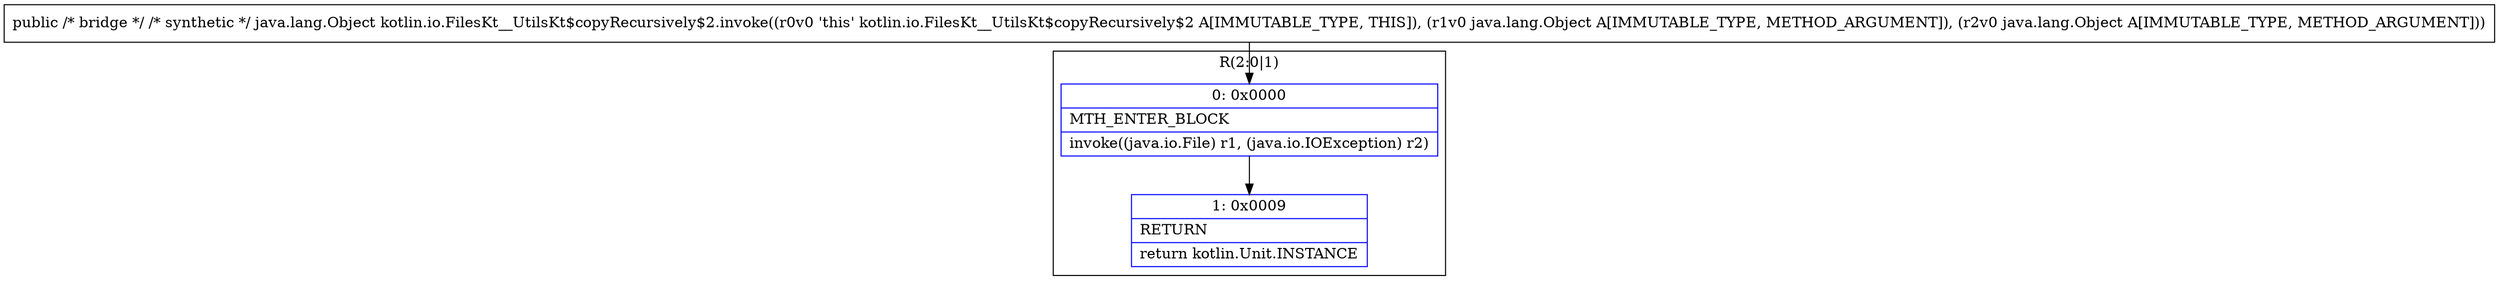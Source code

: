 digraph "CFG forkotlin.io.FilesKt__UtilsKt$copyRecursively$2.invoke(Ljava\/lang\/Object;Ljava\/lang\/Object;)Ljava\/lang\/Object;" {
subgraph cluster_Region_299842478 {
label = "R(2:0|1)";
node [shape=record,color=blue];
Node_0 [shape=record,label="{0\:\ 0x0000|MTH_ENTER_BLOCK\l|invoke((java.io.File) r1, (java.io.IOException) r2)\l}"];
Node_1 [shape=record,label="{1\:\ 0x0009|RETURN\l|return kotlin.Unit.INSTANCE\l}"];
}
MethodNode[shape=record,label="{public \/* bridge *\/ \/* synthetic *\/ java.lang.Object kotlin.io.FilesKt__UtilsKt$copyRecursively$2.invoke((r0v0 'this' kotlin.io.FilesKt__UtilsKt$copyRecursively$2 A[IMMUTABLE_TYPE, THIS]), (r1v0 java.lang.Object A[IMMUTABLE_TYPE, METHOD_ARGUMENT]), (r2v0 java.lang.Object A[IMMUTABLE_TYPE, METHOD_ARGUMENT])) }"];
MethodNode -> Node_0;
Node_0 -> Node_1;
}

